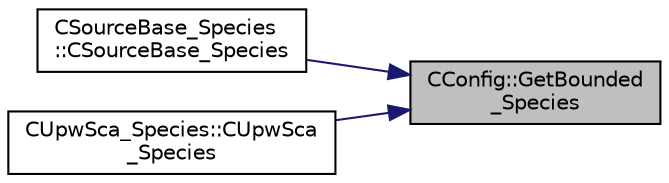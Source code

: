 digraph "CConfig::GetBounded_Species"
{
 // LATEX_PDF_SIZE
  edge [fontname="Helvetica",fontsize="10",labelfontname="Helvetica",labelfontsize="10"];
  node [fontname="Helvetica",fontsize="10",shape=record];
  rankdir="RL";
  Node1 [label="CConfig::GetBounded\l_Species",height=0.2,width=0.4,color="black", fillcolor="grey75", style="filled", fontcolor="black",tooltip="Returns true if bounded scalar mode is on for species transport."];
  Node1 -> Node2 [dir="back",color="midnightblue",fontsize="10",style="solid",fontname="Helvetica"];
  Node2 [label="CSourceBase_Species\l::CSourceBase_Species",height=0.2,width=0.4,color="black", fillcolor="white", style="filled",URL="$classCSourceBase__Species.html#a33b2e0d007ed34f9b1c1412fdb50e720",tooltip="Constructor of the class."];
  Node1 -> Node3 [dir="back",color="midnightblue",fontsize="10",style="solid",fontname="Helvetica"];
  Node3 [label="CUpwSca_Species::CUpwSca\l_Species",height=0.2,width=0.4,color="black", fillcolor="white", style="filled",URL="$classCUpwSca__Species.html#a67f369e32e2fc94cce0f6191a43d467f",tooltip="Constructor of the class."];
}
